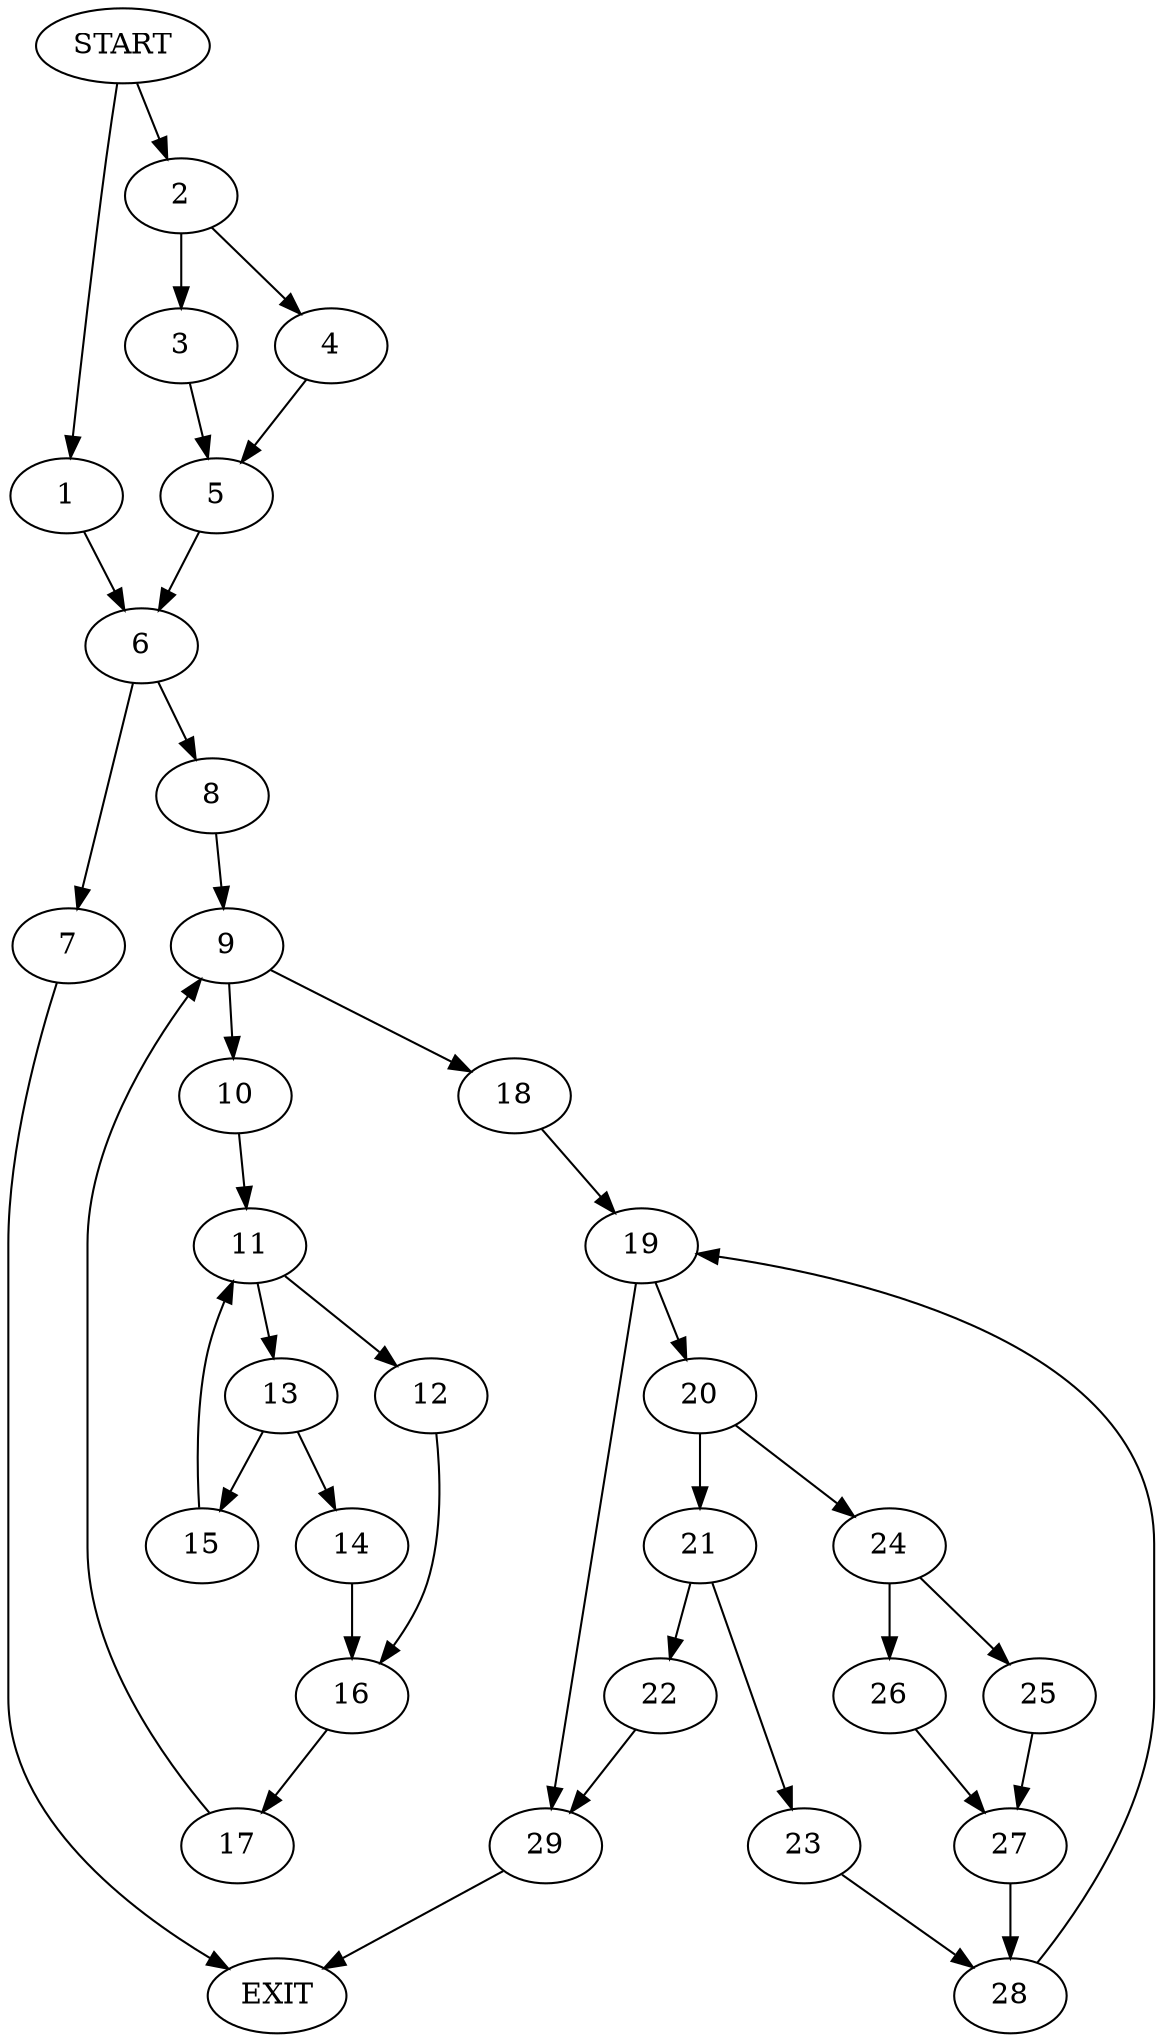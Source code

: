 digraph { 
0 [label="START"];
1;
2;
3;
4;
5;
6;
7;
8;
9;
10;
11;
12;
13;
14;
15;
16;
17;
18;
19;
20;
21;
22;
23;
24;
25;
26;
27;
28;
29;
30[label="EXIT"];
0 -> 1;
0 -> 2;
1 -> 6;
2 -> 3;
2 -> 4;
3 -> 5;
4 -> 5;
5 -> 6;
6 -> 7;
6 -> 8;
7 -> 30;
8 -> 9;
9 -> 10;
9 -> 18;
10 -> 11;
11 -> 12;
11 -> 13;
12 -> 16;
13 -> 14;
13 -> 15;
14 -> 16;
15 -> 11;
16 -> 17;
17 -> 9;
18 -> 19;
19 -> 20;
19 -> 29;
20 -> 21;
20 -> 24;
21 -> 22;
21 -> 23;
22 -> 29;
23 -> 28;
24 -> 25;
24 -> 26;
25 -> 27;
26 -> 27;
27 -> 28;
28 -> 19;
29 -> 30;
}